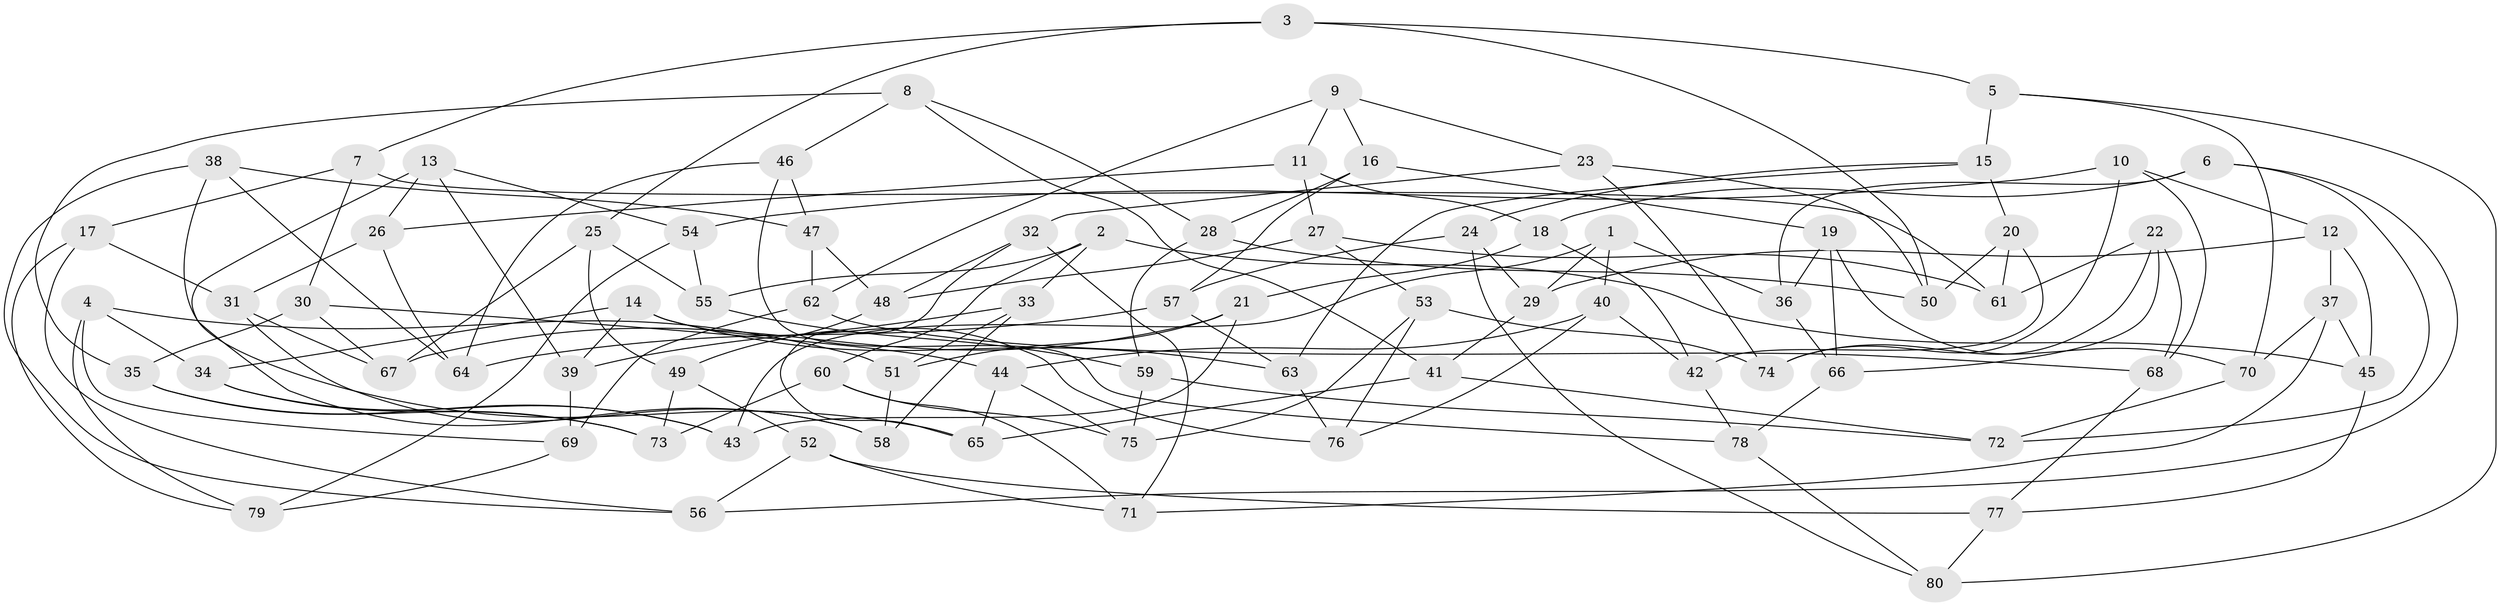 // coarse degree distribution, {9: 0.06, 4: 0.74, 8: 0.04, 11: 0.02, 6: 0.04, 3: 0.08, 10: 0.02}
// Generated by graph-tools (version 1.1) at 2025/53/03/04/25 22:53:54]
// undirected, 80 vertices, 160 edges
graph export_dot {
  node [color=gray90,style=filled];
  1;
  2;
  3;
  4;
  5;
  6;
  7;
  8;
  9;
  10;
  11;
  12;
  13;
  14;
  15;
  16;
  17;
  18;
  19;
  20;
  21;
  22;
  23;
  24;
  25;
  26;
  27;
  28;
  29;
  30;
  31;
  32;
  33;
  34;
  35;
  36;
  37;
  38;
  39;
  40;
  41;
  42;
  43;
  44;
  45;
  46;
  47;
  48;
  49;
  50;
  51;
  52;
  53;
  54;
  55;
  56;
  57;
  58;
  59;
  60;
  61;
  62;
  63;
  64;
  65;
  66;
  67;
  68;
  69;
  70;
  71;
  72;
  73;
  74;
  75;
  76;
  77;
  78;
  79;
  80;
  1 -- 29;
  1 -- 40;
  1 -- 43;
  1 -- 36;
  2 -- 45;
  2 -- 33;
  2 -- 55;
  2 -- 60;
  3 -- 7;
  3 -- 25;
  3 -- 50;
  3 -- 5;
  4 -- 51;
  4 -- 69;
  4 -- 79;
  4 -- 34;
  5 -- 70;
  5 -- 80;
  5 -- 15;
  6 -- 36;
  6 -- 18;
  6 -- 72;
  6 -- 56;
  7 -- 30;
  7 -- 61;
  7 -- 17;
  8 -- 35;
  8 -- 28;
  8 -- 41;
  8 -- 46;
  9 -- 16;
  9 -- 62;
  9 -- 23;
  9 -- 11;
  10 -- 54;
  10 -- 12;
  10 -- 68;
  10 -- 74;
  11 -- 18;
  11 -- 27;
  11 -- 26;
  12 -- 37;
  12 -- 29;
  12 -- 45;
  13 -- 54;
  13 -- 26;
  13 -- 39;
  13 -- 58;
  14 -- 39;
  14 -- 63;
  14 -- 76;
  14 -- 34;
  15 -- 24;
  15 -- 20;
  15 -- 63;
  16 -- 19;
  16 -- 57;
  16 -- 28;
  17 -- 31;
  17 -- 56;
  17 -- 79;
  18 -- 21;
  18 -- 42;
  19 -- 36;
  19 -- 66;
  19 -- 70;
  20 -- 50;
  20 -- 42;
  20 -- 61;
  21 -- 67;
  21 -- 43;
  21 -- 51;
  22 -- 74;
  22 -- 61;
  22 -- 66;
  22 -- 68;
  23 -- 32;
  23 -- 74;
  23 -- 50;
  24 -- 80;
  24 -- 29;
  24 -- 57;
  25 -- 49;
  25 -- 67;
  25 -- 55;
  26 -- 64;
  26 -- 31;
  27 -- 61;
  27 -- 53;
  27 -- 48;
  28 -- 59;
  28 -- 50;
  29 -- 41;
  30 -- 44;
  30 -- 35;
  30 -- 67;
  31 -- 58;
  31 -- 67;
  32 -- 48;
  32 -- 65;
  32 -- 71;
  33 -- 58;
  33 -- 39;
  33 -- 51;
  34 -- 73;
  34 -- 43;
  35 -- 43;
  35 -- 73;
  36 -- 66;
  37 -- 45;
  37 -- 71;
  37 -- 70;
  38 -- 47;
  38 -- 65;
  38 -- 64;
  38 -- 56;
  39 -- 69;
  40 -- 44;
  40 -- 42;
  40 -- 76;
  41 -- 65;
  41 -- 72;
  42 -- 78;
  44 -- 75;
  44 -- 65;
  45 -- 77;
  46 -- 47;
  46 -- 78;
  46 -- 64;
  47 -- 48;
  47 -- 62;
  48 -- 49;
  49 -- 52;
  49 -- 73;
  51 -- 58;
  52 -- 77;
  52 -- 56;
  52 -- 71;
  53 -- 75;
  53 -- 74;
  53 -- 76;
  54 -- 55;
  54 -- 79;
  55 -- 59;
  57 -- 63;
  57 -- 64;
  59 -- 75;
  59 -- 72;
  60 -- 75;
  60 -- 73;
  60 -- 71;
  62 -- 68;
  62 -- 69;
  63 -- 76;
  66 -- 78;
  68 -- 77;
  69 -- 79;
  70 -- 72;
  77 -- 80;
  78 -- 80;
}
